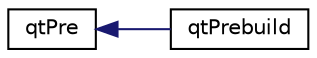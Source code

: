 digraph "Graphical Class Hierarchy"
{
  edge [fontname="Helvetica",fontsize="10",labelfontname="Helvetica",labelfontsize="10"];
  node [fontname="Helvetica",fontsize="10",shape=record];
  rankdir="LR";
  Node0 [label="qtPre",height=0.2,width=0.4,color="black", fillcolor="white", style="filled",URL="$classqt_pre.html",tooltip="The class that is used to detect Qt libraries. "];
  Node0 -> Node1 [dir="back",color="midnightblue",fontsize="10",style="solid",fontname="Helvetica"];
  Node1 [label="qtPrebuild",height=0.2,width=0.4,color="black", fillcolor="white", style="filled",URL="$classqt_prebuild.html",tooltip="The class is used to pre-Build additional Qt files. "];
}
